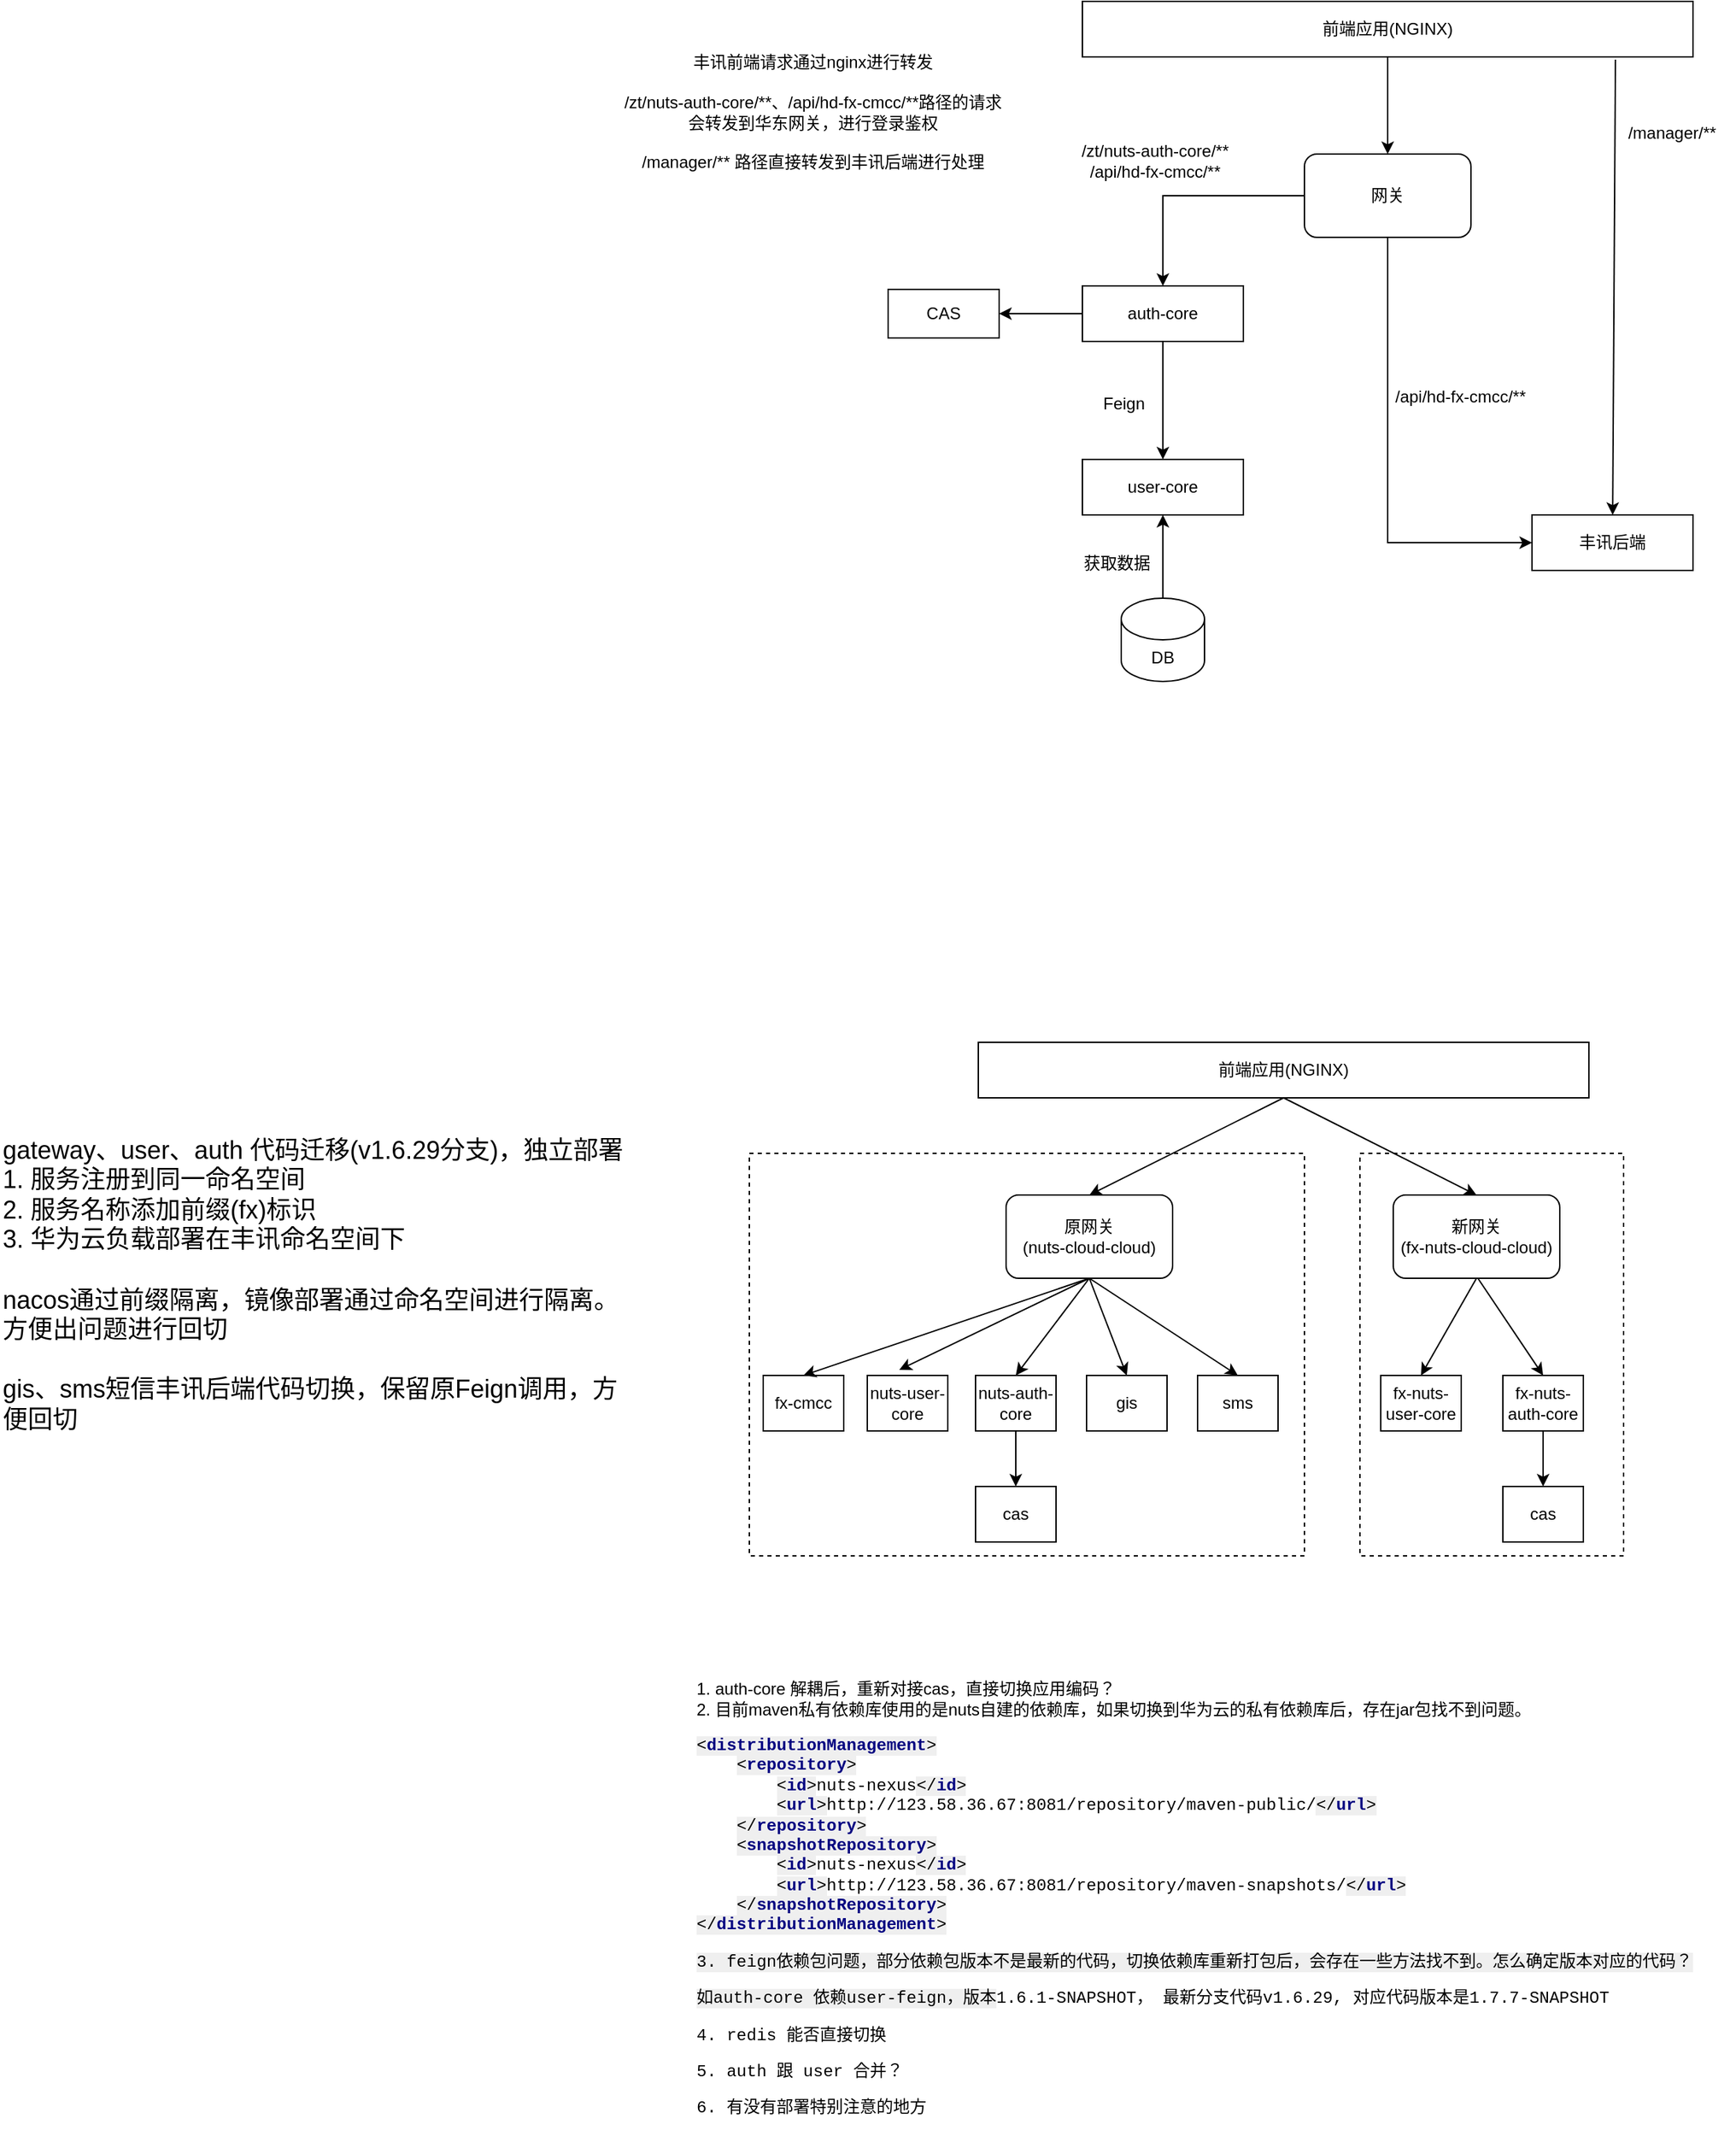 <mxfile version="20.0.4" type="github">
  <diagram id="0Rd2zlKzjszA67ADvUel" name="Page-1">
    <mxGraphModel dx="3903" dy="839" grid="1" gridSize="10" guides="1" tooltips="1" connect="1" arrows="1" fold="1" page="1" pageScale="1" pageWidth="827" pageHeight="1169" math="0" shadow="0">
      <root>
        <mxCell id="0" />
        <mxCell id="1" parent="0" />
        <mxCell id="j8l-eJ1rH2gUDRsQvT4E-105" value="" style="rounded=0;whiteSpace=wrap;html=1;dashed=1;" vertex="1" parent="1">
          <mxGeometry x="-1120" y="850" width="190" height="290" as="geometry" />
        </mxCell>
        <mxCell id="j8l-eJ1rH2gUDRsQvT4E-104" value="" style="rounded=0;whiteSpace=wrap;html=1;dashed=1;" vertex="1" parent="1">
          <mxGeometry x="-1560" y="850" width="400" height="290" as="geometry" />
        </mxCell>
        <mxCell id="j8l-eJ1rH2gUDRsQvT4E-58" style="edgeStyle=orthogonalEdgeStyle;rounded=0;orthogonalLoop=1;jettySize=auto;html=1;entryX=0.5;entryY=0;entryDx=0;entryDy=0;" edge="1" parent="1" source="j8l-eJ1rH2gUDRsQvT4E-59" target="j8l-eJ1rH2gUDRsQvT4E-62">
          <mxGeometry relative="1" as="geometry" />
        </mxCell>
        <mxCell id="j8l-eJ1rH2gUDRsQvT4E-59" value="前端应用(NGINX)" style="rounded=0;whiteSpace=wrap;html=1;" vertex="1" parent="1">
          <mxGeometry x="-1320" y="20" width="440" height="40" as="geometry" />
        </mxCell>
        <mxCell id="j8l-eJ1rH2gUDRsQvT4E-60" style="edgeStyle=orthogonalEdgeStyle;rounded=0;orthogonalLoop=1;jettySize=auto;html=1;entryX=0;entryY=0.5;entryDx=0;entryDy=0;exitX=0.5;exitY=1;exitDx=0;exitDy=0;" edge="1" parent="1" source="j8l-eJ1rH2gUDRsQvT4E-62" target="j8l-eJ1rH2gUDRsQvT4E-63">
          <mxGeometry relative="1" as="geometry" />
        </mxCell>
        <mxCell id="j8l-eJ1rH2gUDRsQvT4E-61" style="edgeStyle=orthogonalEdgeStyle;rounded=0;orthogonalLoop=1;jettySize=auto;html=1;entryX=0.5;entryY=0;entryDx=0;entryDy=0;" edge="1" parent="1" source="j8l-eJ1rH2gUDRsQvT4E-62" target="j8l-eJ1rH2gUDRsQvT4E-69">
          <mxGeometry relative="1" as="geometry" />
        </mxCell>
        <mxCell id="j8l-eJ1rH2gUDRsQvT4E-62" value="网关" style="rounded=1;whiteSpace=wrap;html=1;" vertex="1" parent="1">
          <mxGeometry x="-1160" y="130" width="120" height="60" as="geometry" />
        </mxCell>
        <mxCell id="j8l-eJ1rH2gUDRsQvT4E-63" value="丰讯后端" style="rounded=0;whiteSpace=wrap;html=1;" vertex="1" parent="1">
          <mxGeometry x="-996" y="390" width="116" height="40" as="geometry" />
        </mxCell>
        <mxCell id="j8l-eJ1rH2gUDRsQvT4E-64" value="" style="endArrow=classic;html=1;rounded=0;exitX=0.873;exitY=1.05;exitDx=0;exitDy=0;exitPerimeter=0;" edge="1" parent="1" source="j8l-eJ1rH2gUDRsQvT4E-59" target="j8l-eJ1rH2gUDRsQvT4E-63">
          <mxGeometry width="50" height="50" relative="1" as="geometry">
            <mxPoint x="-910" y="190" as="sourcePoint" />
            <mxPoint x="-860" y="140" as="targetPoint" />
          </mxGeometry>
        </mxCell>
        <mxCell id="j8l-eJ1rH2gUDRsQvT4E-65" value="/manager/**" style="text;html=1;strokeColor=none;fillColor=none;align=center;verticalAlign=middle;whiteSpace=wrap;rounded=0;" vertex="1" parent="1">
          <mxGeometry x="-940" y="100" width="90" height="30" as="geometry" />
        </mxCell>
        <mxCell id="j8l-eJ1rH2gUDRsQvT4E-66" value="/api/hd-fx-cmcc/**" style="text;html=1;strokeColor=none;fillColor=none;align=center;verticalAlign=middle;whiteSpace=wrap;rounded=0;" vertex="1" parent="1">
          <mxGeometry x="-1110" y="290" width="125" height="30" as="geometry" />
        </mxCell>
        <mxCell id="j8l-eJ1rH2gUDRsQvT4E-67" style="edgeStyle=orthogonalEdgeStyle;rounded=0;orthogonalLoop=1;jettySize=auto;html=1;entryX=0.5;entryY=0;entryDx=0;entryDy=0;" edge="1" parent="1" source="j8l-eJ1rH2gUDRsQvT4E-69" target="j8l-eJ1rH2gUDRsQvT4E-72">
          <mxGeometry relative="1" as="geometry" />
        </mxCell>
        <mxCell id="j8l-eJ1rH2gUDRsQvT4E-68" style="edgeStyle=orthogonalEdgeStyle;rounded=0;orthogonalLoop=1;jettySize=auto;html=1;entryX=1;entryY=0.5;entryDx=0;entryDy=0;" edge="1" parent="1" source="j8l-eJ1rH2gUDRsQvT4E-69" target="j8l-eJ1rH2gUDRsQvT4E-71">
          <mxGeometry relative="1" as="geometry" />
        </mxCell>
        <mxCell id="j8l-eJ1rH2gUDRsQvT4E-69" value="auth-core" style="rounded=0;whiteSpace=wrap;html=1;" vertex="1" parent="1">
          <mxGeometry x="-1320" y="225" width="116" height="40" as="geometry" />
        </mxCell>
        <mxCell id="j8l-eJ1rH2gUDRsQvT4E-70" value="/zt/nuts-auth-core/**&lt;br&gt;/api/hd-fx-cmcc/**" style="text;html=1;strokeColor=none;fillColor=none;align=center;verticalAlign=middle;whiteSpace=wrap;rounded=0;" vertex="1" parent="1">
          <mxGeometry x="-1340" y="120" width="145" height="30" as="geometry" />
        </mxCell>
        <mxCell id="j8l-eJ1rH2gUDRsQvT4E-71" value="CAS" style="rounded=0;whiteSpace=wrap;html=1;" vertex="1" parent="1">
          <mxGeometry x="-1460" y="227.5" width="80" height="35" as="geometry" />
        </mxCell>
        <mxCell id="j8l-eJ1rH2gUDRsQvT4E-72" value="user-core" style="rounded=0;whiteSpace=wrap;html=1;" vertex="1" parent="1">
          <mxGeometry x="-1320" y="350" width="116" height="40" as="geometry" />
        </mxCell>
        <mxCell id="j8l-eJ1rH2gUDRsQvT4E-73" value="Feign" style="text;html=1;strokeColor=none;fillColor=none;align=center;verticalAlign=middle;whiteSpace=wrap;rounded=0;" vertex="1" parent="1">
          <mxGeometry x="-1310" y="295" width="40" height="30" as="geometry" />
        </mxCell>
        <mxCell id="j8l-eJ1rH2gUDRsQvT4E-74" style="edgeStyle=orthogonalEdgeStyle;rounded=0;orthogonalLoop=1;jettySize=auto;html=1;entryX=0.5;entryY=1;entryDx=0;entryDy=0;" edge="1" parent="1" source="j8l-eJ1rH2gUDRsQvT4E-75" target="j8l-eJ1rH2gUDRsQvT4E-72">
          <mxGeometry relative="1" as="geometry" />
        </mxCell>
        <mxCell id="j8l-eJ1rH2gUDRsQvT4E-75" value="DB" style="shape=cylinder3;whiteSpace=wrap;html=1;boundedLbl=1;backgroundOutline=1;size=15;" vertex="1" parent="1">
          <mxGeometry x="-1292" y="450" width="60" height="60" as="geometry" />
        </mxCell>
        <mxCell id="j8l-eJ1rH2gUDRsQvT4E-76" value="获取数据" style="text;html=1;strokeColor=none;fillColor=none;align=center;verticalAlign=middle;whiteSpace=wrap;rounded=0;" vertex="1" parent="1">
          <mxGeometry x="-1320" y="410" width="50" height="30" as="geometry" />
        </mxCell>
        <mxCell id="j8l-eJ1rH2gUDRsQvT4E-77" value="丰讯前端请求通过nginx进行转发&lt;br&gt;&lt;br&gt;/zt/nuts-auth-core/**、/api/hd-fx-cmcc/**路径的请求会转发到华东网关，进行登录鉴权&lt;br&gt;&lt;br&gt;/manager/** 路径直接转发到丰讯后端进行处理" style="text;html=1;strokeColor=none;fillColor=none;align=center;verticalAlign=middle;whiteSpace=wrap;rounded=0;" vertex="1" parent="1">
          <mxGeometry x="-1654" y="20" width="280" height="160" as="geometry" />
        </mxCell>
        <mxCell id="j8l-eJ1rH2gUDRsQvT4E-80" value="前端应用(NGINX)" style="rounded=0;whiteSpace=wrap;html=1;" vertex="1" parent="1">
          <mxGeometry x="-1395" y="770" width="440" height="40" as="geometry" />
        </mxCell>
        <mxCell id="j8l-eJ1rH2gUDRsQvT4E-81" value="原网关&lt;br&gt;(nuts-cloud-cloud)" style="rounded=1;whiteSpace=wrap;html=1;" vertex="1" parent="1">
          <mxGeometry x="-1375" y="880" width="120" height="60" as="geometry" />
        </mxCell>
        <mxCell id="j8l-eJ1rH2gUDRsQvT4E-82" value="新网关&lt;br&gt;(fx-nuts-cloud-cloud)" style="rounded=1;whiteSpace=wrap;html=1;" vertex="1" parent="1">
          <mxGeometry x="-1096" y="880" width="120" height="60" as="geometry" />
        </mxCell>
        <mxCell id="j8l-eJ1rH2gUDRsQvT4E-83" value="nuts-user-core" style="rounded=0;whiteSpace=wrap;html=1;" vertex="1" parent="1">
          <mxGeometry x="-1475" y="1010" width="58" height="40" as="geometry" />
        </mxCell>
        <mxCell id="j8l-eJ1rH2gUDRsQvT4E-113" value="" style="edgeStyle=orthogonalEdgeStyle;rounded=0;orthogonalLoop=1;jettySize=auto;html=1;" edge="1" parent="1" source="j8l-eJ1rH2gUDRsQvT4E-84" target="j8l-eJ1rH2gUDRsQvT4E-110">
          <mxGeometry relative="1" as="geometry" />
        </mxCell>
        <mxCell id="j8l-eJ1rH2gUDRsQvT4E-84" value="fx-nuts-auth-core" style="rounded=0;whiteSpace=wrap;html=1;" vertex="1" parent="1">
          <mxGeometry x="-1017" y="1010" width="58" height="40" as="geometry" />
        </mxCell>
        <mxCell id="j8l-eJ1rH2gUDRsQvT4E-85" value="gis" style="rounded=0;whiteSpace=wrap;html=1;" vertex="1" parent="1">
          <mxGeometry x="-1317" y="1010" width="58" height="40" as="geometry" />
        </mxCell>
        <mxCell id="j8l-eJ1rH2gUDRsQvT4E-86" value="sms" style="rounded=0;whiteSpace=wrap;html=1;" vertex="1" parent="1">
          <mxGeometry x="-1237" y="1010" width="58" height="40" as="geometry" />
        </mxCell>
        <mxCell id="j8l-eJ1rH2gUDRsQvT4E-87" value="fx-nuts-user-core" style="rounded=0;whiteSpace=wrap;html=1;" vertex="1" parent="1">
          <mxGeometry x="-1105" y="1010" width="58" height="40" as="geometry" />
        </mxCell>
        <mxCell id="j8l-eJ1rH2gUDRsQvT4E-112" value="" style="edgeStyle=orthogonalEdgeStyle;rounded=0;orthogonalLoop=1;jettySize=auto;html=1;" edge="1" parent="1" source="j8l-eJ1rH2gUDRsQvT4E-88" target="j8l-eJ1rH2gUDRsQvT4E-111">
          <mxGeometry relative="1" as="geometry" />
        </mxCell>
        <mxCell id="j8l-eJ1rH2gUDRsQvT4E-88" value="nuts-auth-core" style="rounded=0;whiteSpace=wrap;html=1;" vertex="1" parent="1">
          <mxGeometry x="-1397" y="1010" width="58" height="40" as="geometry" />
        </mxCell>
        <mxCell id="j8l-eJ1rH2gUDRsQvT4E-89" value="" style="endArrow=classic;html=1;rounded=0;entryX=0.397;entryY=-0.1;entryDx=0;entryDy=0;entryPerimeter=0;exitX=0.5;exitY=1;exitDx=0;exitDy=0;" edge="1" parent="1" source="j8l-eJ1rH2gUDRsQvT4E-81" target="j8l-eJ1rH2gUDRsQvT4E-83">
          <mxGeometry width="50" height="50" relative="1" as="geometry">
            <mxPoint x="-1525" y="1000" as="sourcePoint" />
            <mxPoint x="-1475" y="950" as="targetPoint" />
          </mxGeometry>
        </mxCell>
        <mxCell id="j8l-eJ1rH2gUDRsQvT4E-90" value="" style="endArrow=classic;html=1;rounded=0;entryX=0.5;entryY=0;entryDx=0;entryDy=0;" edge="1" parent="1" target="j8l-eJ1rH2gUDRsQvT4E-88">
          <mxGeometry width="50" height="50" relative="1" as="geometry">
            <mxPoint x="-1315" y="940" as="sourcePoint" />
            <mxPoint x="-1441.974" y="1016" as="targetPoint" />
          </mxGeometry>
        </mxCell>
        <mxCell id="j8l-eJ1rH2gUDRsQvT4E-91" value="" style="endArrow=classic;html=1;rounded=0;entryX=0.5;entryY=0;entryDx=0;entryDy=0;" edge="1" parent="1" target="j8l-eJ1rH2gUDRsQvT4E-85">
          <mxGeometry width="50" height="50" relative="1" as="geometry">
            <mxPoint x="-1315" y="940" as="sourcePoint" />
            <mxPoint x="-1431.974" y="1026" as="targetPoint" />
          </mxGeometry>
        </mxCell>
        <mxCell id="j8l-eJ1rH2gUDRsQvT4E-92" value="" style="endArrow=classic;html=1;rounded=0;entryX=0.5;entryY=0;entryDx=0;entryDy=0;" edge="1" parent="1" target="j8l-eJ1rH2gUDRsQvT4E-86">
          <mxGeometry width="50" height="50" relative="1" as="geometry">
            <mxPoint x="-1315" y="940" as="sourcePoint" />
            <mxPoint x="-1421.974" y="1036" as="targetPoint" />
          </mxGeometry>
        </mxCell>
        <mxCell id="j8l-eJ1rH2gUDRsQvT4E-93" value="" style="endArrow=classic;html=1;rounded=0;entryX=0.5;entryY=0;entryDx=0;entryDy=0;exitX=0.5;exitY=1;exitDx=0;exitDy=0;" edge="1" parent="1" source="j8l-eJ1rH2gUDRsQvT4E-82" target="j8l-eJ1rH2gUDRsQvT4E-87">
          <mxGeometry width="50" height="50" relative="1" as="geometry">
            <mxPoint x="-1275" y="980" as="sourcePoint" />
            <mxPoint x="-1411.974" y="1046" as="targetPoint" />
          </mxGeometry>
        </mxCell>
        <mxCell id="j8l-eJ1rH2gUDRsQvT4E-94" value="" style="endArrow=classic;html=1;rounded=0;entryX=0.5;entryY=0;entryDx=0;entryDy=0;" edge="1" parent="1" target="j8l-eJ1rH2gUDRsQvT4E-84">
          <mxGeometry width="50" height="50" relative="1" as="geometry">
            <mxPoint x="-1035" y="940" as="sourcePoint" />
            <mxPoint x="-1401.974" y="1056" as="targetPoint" />
          </mxGeometry>
        </mxCell>
        <mxCell id="j8l-eJ1rH2gUDRsQvT4E-95" value="" style="endArrow=classic;html=1;rounded=0;exitX=0.5;exitY=1;exitDx=0;exitDy=0;entryX=0.5;entryY=0;entryDx=0;entryDy=0;" edge="1" parent="1" source="j8l-eJ1rH2gUDRsQvT4E-80" target="j8l-eJ1rH2gUDRsQvT4E-81">
          <mxGeometry width="50" height="50" relative="1" as="geometry">
            <mxPoint x="-1180.03" y="814" as="sourcePoint" />
            <mxPoint x="-1195" y="870" as="targetPoint" />
          </mxGeometry>
        </mxCell>
        <mxCell id="j8l-eJ1rH2gUDRsQvT4E-96" value="" style="endArrow=classic;html=1;rounded=0;entryX=0.5;entryY=0;entryDx=0;entryDy=0;exitX=0.5;exitY=1;exitDx=0;exitDy=0;" edge="1" parent="1" source="j8l-eJ1rH2gUDRsQvT4E-80" target="j8l-eJ1rH2gUDRsQvT4E-82">
          <mxGeometry width="50" height="50" relative="1" as="geometry">
            <mxPoint x="-1245" y="1010" as="sourcePoint" />
            <mxPoint x="-1381.974" y="1076" as="targetPoint" />
          </mxGeometry>
        </mxCell>
        <mxCell id="j8l-eJ1rH2gUDRsQvT4E-98" value="&lt;font style=&quot;&quot;&gt;&lt;font style=&quot;font-size: 18px;&quot;&gt;gateway、user、auth 代码迁移(v1.6.29分支)，独立部署&lt;br&gt;1. 服务注册到同一命名空间&lt;br&gt;2. 服务名称添加前缀(fx)标识&lt;br&gt;3. 华为云负载部署在丰讯命名空间下&lt;br&gt;&lt;br&gt;nacos通过前缀隔离，镜像部署通过命名空间进行隔离。&lt;br&gt;方便出问题进行回切&lt;br&gt;&lt;br&gt;gis、sms短信丰讯后端代码切换，保留原Feign调用，方便回切&lt;/font&gt;&lt;br&gt;&lt;/font&gt;" style="text;html=1;strokeColor=none;fillColor=none;align=left;verticalAlign=middle;whiteSpace=wrap;rounded=0;" vertex="1" parent="1">
          <mxGeometry x="-2100" y="810" width="460" height="270" as="geometry" />
        </mxCell>
        <mxCell id="j8l-eJ1rH2gUDRsQvT4E-101" value="1. auth-core 解耦后，重新对接cas，直接切换应用编码？&lt;br&gt;2. 目前maven私有依赖库使用的是nuts自建的依赖库，如果切换到华为云的私有依赖库后，存在jar包找不到问题。&lt;br&gt;&lt;pre style=&quot;background-color: rgb(255, 255, 255); font-family: &amp;quot;Courier New&amp;quot;; font-size: 9pt;&quot;&gt;&lt;span style=&quot;background-color:#efefef;&quot;&gt;&amp;lt;&lt;/span&gt;&lt;span style=&quot;color:#000080;background-color:#efefef;font-weight:bold;&quot;&gt;distributionManagement&lt;/span&gt;&lt;span style=&quot;background-color:#efefef;&quot;&gt;&amp;gt;&lt;/span&gt;&lt;br&gt;    &lt;span style=&quot;background-color:#efefef;&quot;&gt;&amp;lt;&lt;/span&gt;&lt;span style=&quot;color:#000080;background-color:#efefef;font-weight:bold;&quot;&gt;repository&lt;/span&gt;&lt;span style=&quot;background-color:#efefef;&quot;&gt;&amp;gt;&lt;/span&gt;&lt;br&gt;        &lt;span style=&quot;background-color:#efefef;&quot;&gt;&amp;lt;&lt;/span&gt;&lt;span style=&quot;color:#000080;background-color:#efefef;font-weight:bold;&quot;&gt;id&lt;/span&gt;&lt;span style=&quot;background-color:#efefef;&quot;&gt;&amp;gt;&lt;/span&gt;nuts-nexus&lt;span style=&quot;background-color:#efefef;&quot;&gt;&amp;lt;/&lt;/span&gt;&lt;span style=&quot;color:#000080;background-color:#efefef;font-weight:bold;&quot;&gt;id&lt;/span&gt;&lt;span style=&quot;background-color:#efefef;&quot;&gt;&amp;gt;&lt;/span&gt;&lt;br&gt;        &lt;span style=&quot;background-color:#efefef;&quot;&gt;&amp;lt;&lt;/span&gt;&lt;span style=&quot;color:#000080;background-color:#efefef;font-weight:bold;&quot;&gt;url&lt;/span&gt;&lt;span style=&quot;background-color:#efefef;&quot;&gt;&amp;gt;&lt;/span&gt;http://123.58.36.67:8081/repository/maven-public/&lt;span style=&quot;background-color:#efefef;&quot;&gt;&amp;lt;/&lt;/span&gt;&lt;span style=&quot;color:#000080;background-color:#efefef;font-weight:bold;&quot;&gt;url&lt;/span&gt;&lt;span style=&quot;background-color:#efefef;&quot;&gt;&amp;gt;&lt;/span&gt;&lt;br&gt;    &lt;span style=&quot;background-color:#efefef;&quot;&gt;&amp;lt;/&lt;/span&gt;&lt;span style=&quot;color:#000080;background-color:#efefef;font-weight:bold;&quot;&gt;repository&lt;/span&gt;&lt;span style=&quot;background-color:#efefef;&quot;&gt;&amp;gt;&lt;/span&gt;&lt;br&gt;    &lt;span style=&quot;background-color:#efefef;&quot;&gt;&amp;lt;&lt;/span&gt;&lt;span style=&quot;color:#000080;background-color:#efefef;font-weight:bold;&quot;&gt;snapshotRepository&lt;/span&gt;&lt;span style=&quot;background-color:#efefef;&quot;&gt;&amp;gt;&lt;/span&gt;&lt;br&gt;        &lt;span style=&quot;background-color:#efefef;&quot;&gt;&amp;lt;&lt;/span&gt;&lt;span style=&quot;color:#000080;background-color:#efefef;font-weight:bold;&quot;&gt;id&lt;/span&gt;&lt;span style=&quot;background-color:#efefef;&quot;&gt;&amp;gt;&lt;/span&gt;nuts-nexus&lt;span style=&quot;background-color:#efefef;&quot;&gt;&amp;lt;/&lt;/span&gt;&lt;span style=&quot;color:#000080;background-color:#efefef;font-weight:bold;&quot;&gt;id&lt;/span&gt;&lt;span style=&quot;background-color:#efefef;&quot;&gt;&amp;gt;&lt;/span&gt;&lt;br&gt;        &lt;span style=&quot;background-color:#efefef;&quot;&gt;&amp;lt;&lt;/span&gt;&lt;span style=&quot;color:#000080;background-color:#efefef;font-weight:bold;&quot;&gt;url&lt;/span&gt;&lt;span style=&quot;background-color:#efefef;&quot;&gt;&amp;gt;&lt;/span&gt;http://123.58.36.67:8081/repository/maven-snapshots/&lt;span style=&quot;background-color:#efefef;&quot;&gt;&amp;lt;/&lt;/span&gt;&lt;span style=&quot;color:#000080;background-color:#efefef;font-weight:bold;&quot;&gt;url&lt;/span&gt;&lt;span style=&quot;background-color:#efefef;&quot;&gt;&amp;gt;&lt;/span&gt;&lt;br&gt;    &lt;span style=&quot;background-color:#efefef;&quot;&gt;&amp;lt;/&lt;/span&gt;&lt;span style=&quot;color:#000080;background-color:#efefef;font-weight:bold;&quot;&gt;snapshotRepository&lt;/span&gt;&lt;span style=&quot;background-color:#efefef;&quot;&gt;&amp;gt;&lt;/span&gt;&lt;br&gt;&lt;span style=&quot;background-color:#efefef;&quot;&gt;&amp;lt;/&lt;/span&gt;&lt;span style=&quot;color:#000080;background-color:#efefef;font-weight:bold;&quot;&gt;distributionManagement&lt;/span&gt;&lt;span style=&quot;background-color:#efefef;&quot;&gt;&amp;gt;&lt;/span&gt;&lt;/pre&gt;&lt;pre style=&quot;background-color: rgb(255, 255, 255); font-family: &amp;quot;Courier New&amp;quot;; font-size: 9pt;&quot;&gt;&lt;span style=&quot;background-color:#efefef;&quot;&gt;3. feign依赖包问题，部分依赖包版本不是最新的代码，切换依赖库重新打包后，会存在一些方法找不到。怎么确定版本对应的代码？&lt;/span&gt;&lt;/pre&gt;&lt;pre style=&quot;background-color: rgb(255, 255, 255); font-family: &amp;quot;Courier New&amp;quot;; font-size: 9pt;&quot;&gt;&lt;span style=&quot;background-color:#efefef;&quot;&gt;如auth-core 依赖user-feign，版本&lt;/span&gt;1.6.1-SNAPSHOT， 最新分支代码v1.6.29, 对应代码版本是1.7.7-SNAPSHOT&lt;/pre&gt;&lt;pre style=&quot;background-color: rgb(255, 255, 255); font-family: &amp;quot;Courier New&amp;quot;; font-size: 9pt;&quot;&gt;4. redis 能否直接切换&lt;/pre&gt;&lt;pre style=&quot;background-color: rgb(255, 255, 255); font-family: &amp;quot;Courier New&amp;quot;; font-size: 9pt;&quot;&gt;5. auth 跟 user 合并？ &lt;/pre&gt;&lt;pre style=&quot;background-color: rgb(255, 255, 255); font-family: &amp;quot;Courier New&amp;quot;; font-size: 9pt;&quot;&gt;6. 有没有部署特别注意的地方&lt;/pre&gt;" style="text;html=1;strokeColor=none;fillColor=none;align=left;verticalAlign=middle;whiteSpace=wrap;rounded=0;" vertex="1" parent="1">
          <mxGeometry x="-1600" y="1240" width="740" height="305" as="geometry" />
        </mxCell>
        <mxCell id="j8l-eJ1rH2gUDRsQvT4E-107" value="fx-cmcc" style="rounded=0;whiteSpace=wrap;html=1;" vertex="1" parent="1">
          <mxGeometry x="-1550" y="1010" width="58" height="40" as="geometry" />
        </mxCell>
        <mxCell id="j8l-eJ1rH2gUDRsQvT4E-109" value="" style="endArrow=classic;html=1;rounded=0;entryX=0.5;entryY=0;entryDx=0;entryDy=0;exitX=0.5;exitY=1;exitDx=0;exitDy=0;" edge="1" parent="1" source="j8l-eJ1rH2gUDRsQvT4E-81" target="j8l-eJ1rH2gUDRsQvT4E-107">
          <mxGeometry width="50" height="50" relative="1" as="geometry">
            <mxPoint x="-1320" y="940" as="sourcePoint" />
            <mxPoint x="-1358" y="1020" as="targetPoint" />
          </mxGeometry>
        </mxCell>
        <mxCell id="j8l-eJ1rH2gUDRsQvT4E-110" value="cas" style="rounded=0;whiteSpace=wrap;html=1;" vertex="1" parent="1">
          <mxGeometry x="-1017" y="1090" width="58" height="40" as="geometry" />
        </mxCell>
        <mxCell id="j8l-eJ1rH2gUDRsQvT4E-111" value="cas" style="rounded=0;whiteSpace=wrap;html=1;" vertex="1" parent="1">
          <mxGeometry x="-1397" y="1090" width="58" height="40" as="geometry" />
        </mxCell>
      </root>
    </mxGraphModel>
  </diagram>
</mxfile>
